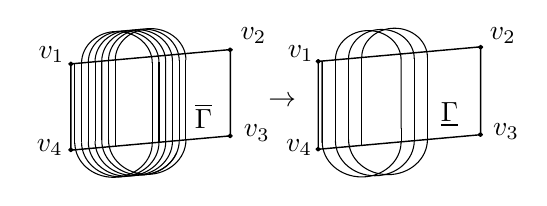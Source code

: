 


\def \globalscale {.800000}
\begin{tikzpicture}[y=0.80pt, x=0.80pt, yscale=-.82*\globalscale, xscale=.92*\globalscale, inner sep=0pt, outer sep=0pt]
\path[draw=black,line join=round,line width=0.512pt] (20.864,24.811) -- (118.708,14.959) -- (118.708,74.365) -- (20.864,84.217) -- (20.864,24.811) -- cycle;



\path[draw=black,line join=round,line width=0.384pt] (23.287,24.496) -- (23.287,79.684);



\path[draw=black,line join=round,line width=0.384pt] (27.423,24.18) .. controls (27.423,12.202) and (37.134,2.491) .. (49.112,2.491) .. controls (61.091,2.491) and (70.802,12.202) .. (70.802,24.18);



\path[draw=black,line join=round,line width=0.384pt] (70.802,79.147) .. controls (70.802,92.268) and (60.165,102.905) .. (47.045,102.905) .. controls (33.924,102.905) and (23.287,92.268) .. (23.287,79.147);



\path[draw=black,line join=round,line width=0.384pt] (27.406,24.142) -- (27.406,78.786);



\path[draw=black,line join=round,line width=0.384pt] (70.802,24.116) -- (70.802,70.177);



\path[draw=black,line join=round,line width=0.256pt] (70.802,70.111) -- (70.802,79.241);



\path[draw=black,line join=round,line width=0.384pt] (35.678,23.212) -- (35.678,77.983);



\path[draw=black,line join=round,line width=0.384pt] (39.813,22.905) -- (39.814,77.557);



\path[draw=black,line join=round,line width=0.384pt] (43.949,22.51) -- (43.949,77.163);



\path[draw=black,line join=round,line width=0.384pt] (48.085,22.146) -- (48.085,81.357);



\path[draw=black,line join=round,line width=0.384pt] (74.921,23.612) -- (74.921,78.737);



\path[draw=black,line join=round,line width=0.384pt] (31.542,23.791) .. controls (31.542,11.813) and (41.253,2.102) .. (53.231,2.102) .. controls (65.21,2.102) and (74.921,11.813) .. (74.921,23.791);



\path[draw=black,line join=round,line width=0.384pt] (31.542,23.765) -- (31.542,78.479);



\path[draw=black,line join=round,line width=0.384pt] (23.287,24.496) -- (23.287,79.684);



\path[draw=black,line join=round,line width=0.384pt] (79.056,23.318) -- (79.057,78.443);



\path[draw=black,line join=round,line width=0.384pt] (35.678,23.408) .. controls (35.678,11.429) and (45.389,1.718) .. (57.367,1.718) .. controls (69.346,1.718) and (79.057,11.429) .. (79.057,23.408);



\path[draw=black,line join=round,line width=0.384pt] (83.192,22.833) -- (83.192,77.958);



\path[draw=black,line join=round,line width=0.384pt] (39.813,22.951) .. controls (39.813,10.972) and (49.525,1.261) .. (61.503,1.261) .. controls (73.481,1.261) and (83.192,10.972) .. (83.192,22.951);



\path[draw=black,line join=round,line width=0.384pt] (79.057,78.4) .. controls (79.057,91.521) and (68.42,102.157) .. (55.299,102.157) .. controls (42.179,102.157) and (31.542,91.521) .. (31.542,78.4);



\path[draw=black,line join=round,line width=0.384pt] (83.192,77.927) .. controls (83.192,91.047) and (72.556,101.684) .. (59.435,101.684) .. controls (46.314,101.684) and (35.678,91.047) .. (35.678,77.927);



\path[draw=black,line join=round,line width=0.384pt] (85.773,85.982) .. controls (82.36,94.919) and (73.707,101.266) .. (63.571,101.266) .. controls (50.45,101.266) and (39.813,90.629) .. (39.813,77.508);



\path[draw=black,line join=round,line width=0.384pt] (87.328,22.392) -- (87.328,77.517);



\path[draw=black,line join=round,line width=0.384pt] (91.464,77.115) .. controls (91.464,90.236) and (80.827,100.873) .. (67.707,100.873) .. controls (54.586,100.873) and (43.949,90.236) .. (43.949,77.115);



\path[draw=black,line join=round,line width=0.384pt] (91.464,21.951) -- (91.464,77.076);



\path[draw=black,line join=round,line width=0.512pt] (172.653,23.102) -- (272.307,13.068) -- (272.307,73.573) -- (172.653,83.607) -- (172.653,23.102) -- cycle;



\path[draw=black,fill=black,line join=round,line width=0.512pt] (172.645,21.897) .. controls (173.286,21.897) and (173.806,22.417) .. (173.806,23.059) .. controls (173.806,23.7) and (173.286,24.221) .. (172.645,24.221) .. controls (172.003,24.221) and (171.483,23.7) .. (171.483,23.059) .. controls (171.483,22.417) and (172.003,21.897) .. (172.645,21.897) -- cycle;



\path[cm={{1.0,0.0,0.0,1.0,(154.0,23.0)}}] (0.0,0.0) node[above right] () {$v_1$};



\path[cm={{1.0,0.0,0.0,1.0,(153.0,88.0)}}] (0.0,0.0) node[above right] () {$v_4$};



\path[cm={{1.0,0.0,0.0,1.0,(278.0,11.0)}}] (0.0,0.0) node[above right] () {$v_2$};



\path[cm={{1.0,0.0,0.0,1.0,(280.0,77.0)}}] (0.0,0.0) node[above right] () {$v_3$};



\path[draw=black,line join=round,line width=0.384pt] (175.121,22.781) -- (175.12,78.99);



\path[draw=black,line join=round,line width=0.384pt] (183.197,22.035) .. controls (183.197,10.902) and (192.223,1.877) .. (203.356,1.877) .. controls (214.489,1.877) and (223.515,10.902) .. (223.515,22.035);



\path[draw=black,line join=round,line width=0.384pt] (223.515,78.443) .. controls (223.515,91.807) and (212.681,102.64) .. (199.318,102.64) .. controls (185.954,102.64) and (175.121,91.807) .. (175.121,78.443);



\path[draw=black,line join=round,line width=0.384pt] (223.514,21.973) -- (223.515,69.308);



\path[draw=black,line join=round,line width=0.384pt] (223.515,69.24) -- (223.515,78.539);



\path[draw=black,line join=round,line width=0.384pt] (183.198,21.473) -- (183.198,77.74);



\path[draw=black,line join=round,line width=0.384pt] (191.274,21.232) -- (191.274,77.198);



\path[draw=black,line join=round,line width=0.384pt] (175.121,22.781) -- (175.12,78.99);



\path[draw=black,line join=round,line width=0.384pt] (231.591,21.088) -- (231.591,77.654);



\path[draw=black,line join=round,line width=0.384pt] (231.591,77.623) .. controls (231.591,90.987) and (220.758,101.82) .. (207.394,101.82) .. controls (194.031,101.82) and (183.198,90.987) .. (183.198,77.623);



\path[draw=black,line join=round,line width=0.384pt] (191.274,21.258) .. controls (191.274,10.125) and (200.3,1.099) .. (211.433,1.099) .. controls (222.566,1.099) and (231.591,10.125) .. (231.591,21.258);



\path[draw=black,line join=round,line width=0.384pt] (239.668,76.867) .. controls (239.668,90.23) and (228.835,101.063) .. (215.471,101.063) .. controls (202.107,101.063) and (191.274,90.23) .. (191.274,76.867);



\path[draw=black,line join=round,line width=0.384pt] (239.668,20.347) -- (239.668,76.913);



\path[draw=black,line join=round,line width=0.384pt] (199.351,20.398) .. controls (199.351,9.266) and (208.376,0.24) .. (219.509,0.24) .. controls (230.642,0.24) and (239.668,9.266) .. (239.668,20.398);



\path[draw=black,line join=round,line width=0.384pt] (199.351,20.518) -- (199.351,80.946);



\path[draw=black,line join=round,line width=0.384pt] (74.923,78.791) .. controls (74.923,91.912) and (64.286,102.549) .. (51.166,102.549) .. controls (38.045,102.549) and (27.408,91.912) .. (27.408,78.791);



\path[draw=black,line join=round,line width=0.384pt] (87.349,77.508) .. controls (87.349,90.629) and (76.712,101.266) .. (63.591,101.266);



\path[draw=black,line join=round,line width=0.384pt] (43.949,22.546) .. controls (43.949,10.567) and (53.66,0.856) .. (65.639,0.856) .. controls (77.617,0.856) and (87.328,10.567) .. (87.328,22.546);



\path[draw=black,line join=round,line width=0.384pt] (48.085,22.194) .. controls (48.085,10.216) and (57.796,0.505) .. (69.775,0.505) .. controls (81.753,0.505) and (91.464,10.216) .. (91.464,22.194);



\path[draw=black,fill=black,line join=round,line width=0.512pt] (172.59,82.36) .. controls (173.232,82.36) and (173.752,82.88) .. (173.752,83.522) .. controls (173.752,84.164) and (173.232,84.684) .. (172.59,84.684) .. controls (171.948,84.684) and (171.428,84.164) .. (171.428,83.522) .. controls (171.428,82.88) and (171.948,82.36) .. (172.59,82.36) -- cycle;



\path[draw=black,fill=black,line join=round,line width=0.512pt] (272.185,72.345) .. controls (272.827,72.345) and (273.347,72.865) .. (273.347,73.507) .. controls (273.347,74.149) and (272.827,74.669) .. (272.185,74.669) .. controls (271.543,74.669) and (271.023,74.149) .. (271.023,73.507) .. controls (271.023,72.865) and (271.543,72.345) .. (272.185,72.345) -- cycle;



\path[draw=black,fill=black,line join=round,line width=0.512pt] (272.325,12.125) .. controls (272.967,12.125) and (273.487,12.645) .. (273.487,13.287) .. controls (273.487,13.928) and (272.967,14.449) .. (272.325,14.449) .. controls (271.683,14.449) and (271.163,13.928) .. (271.163,13.287) .. controls (271.163,12.645) and (271.683,12.125) .. (272.325,12.125) -- cycle;



\path[draw=black,fill=black,line join=round,line width=0.512pt] (20.86,23.683) .. controls (21.501,23.683) and (22.021,24.203) .. (22.021,24.844) .. controls (22.021,25.486) and (21.501,26.006) .. (20.86,26.006) .. controls (20.218,26.006) and (19.698,25.486) .. (19.698,24.844) .. controls (19.698,24.203) and (20.218,23.683) .. (20.86,23.683) -- cycle;



\path[draw=black,fill=black,line join=round,line width=0.512pt] (20.836,82.846) .. controls (21.478,82.846) and (21.998,83.366) .. (21.998,84.008) .. controls (21.998,84.649) and (21.478,85.17) .. (20.836,85.17) .. controls (20.195,85.17) and (19.675,84.649) .. (19.675,84.008) .. controls (19.675,83.366) and (20.195,82.846) .. (20.836,82.846) -- cycle;



\path[draw=black,fill=black,line join=round,line width=0.512pt] (118.626,13.916) .. controls (119.268,13.916) and (119.788,14.436) .. (119.788,15.078) .. controls (119.788,15.719) and (119.268,16.24) .. (118.626,16.24) .. controls (117.985,16.24) and (117.464,15.719) .. (117.464,15.078) .. controls (117.464,14.436) and (117.985,13.916) .. (118.626,13.916) -- cycle;



\path[draw=black,fill=black,line join=round,line width=0.512pt] (118.596,73.249) .. controls (119.238,73.249) and (119.758,73.77) .. (119.758,74.411) .. controls (119.758,75.053) and (119.238,75.573) .. (118.596,75.573) .. controls (117.955,75.573) and (117.435,75.053) .. (117.435,74.411) .. controls (117.435,73.77) and (117.955,73.249) .. (118.596,73.249) -- cycle;



\path[cm={{1.0,0.0,0.0,1.0,(1.0,24.0)}}] (0.0,0.0) node[above right] () {$v_1$};



\path[cm={{1.0,0.0,0.0,1.0,(0.0,88.0)}}] (0.0,0.0) node[above right] () {$v_4$};



\path[cm={{1.0,0.0,0.0,1.0,(125.0,11.0)}}] (0.0,0.0) node[above right] () {$v_2$};



\path[cm={{1.0,0.0,0.0,1.0,(127.0,78.0)}}] (0.0,0.0) node[above right] () {$v_3$};



\path[cm={{1.0,0.0,0.0,1.0,(142.0,54.0)}}] (0.0,0.0) node[above right] () {$\rightarrow$};



\path[cm={{1.0,0.0,0.0,1.0,(97.0,69.0)}}] (0.0,0.0) node[above right] () {$\overline{\Gamma}$};



\path[cm={{1.0,0.0,0.0,1.0,(248.0,68.0)}}] (0.0,0.0) node[above right] () {$\underline{\Gamma}$};




\end{tikzpicture}

